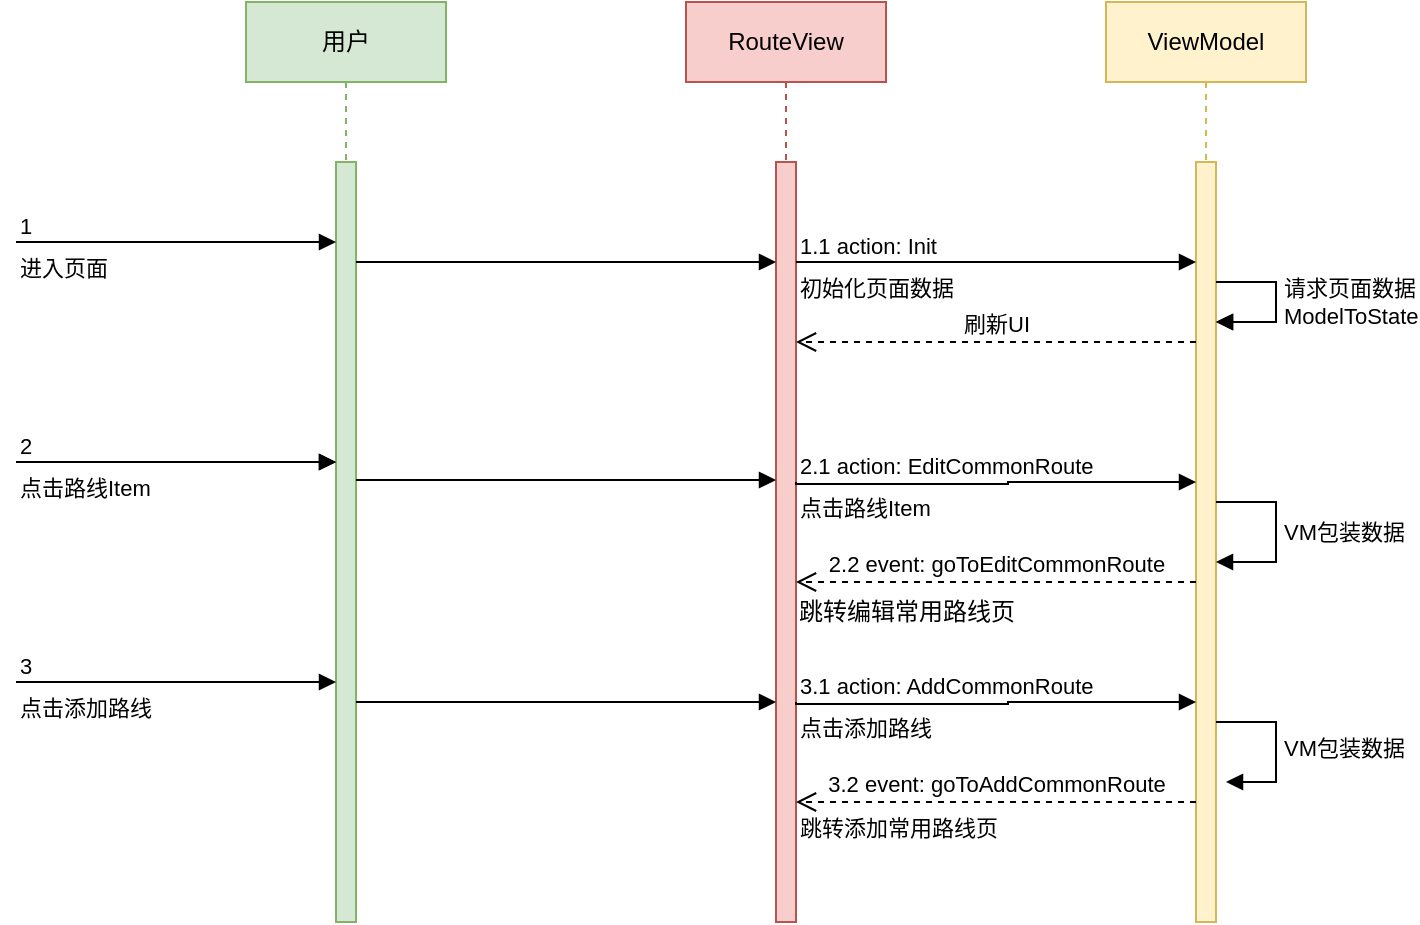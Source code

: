 <mxfile version="22.0.8" type="github">
  <diagram id="6I0OCvxSQrVGMHxT2VVA" name="常用路线管理页">
    <mxGraphModel dx="1894" dy="634" grid="1" gridSize="10" guides="1" tooltips="1" connect="1" arrows="1" fold="1" page="1" pageScale="1" pageWidth="850" pageHeight="1100" math="0" shadow="0">
      <root>
        <mxCell id="0" />
        <mxCell id="1" parent="0" />
        <mxCell id="fytZe2nUgxtboZ6Lmw9K-55" value="ViewModel" style="shape=umlLifeline;perimeter=lifelinePerimeter;whiteSpace=wrap;html=1;container=1;dropTarget=0;collapsible=0;recursiveResize=0;outlineConnect=0;portConstraint=eastwest;newEdgeStyle={&quot;curved&quot;:0,&quot;rounded&quot;:0};fillColor=#fff2cc;strokeColor=#d6b656;" vertex="1" parent="1">
          <mxGeometry x="545" y="310" width="100" height="300" as="geometry" />
        </mxCell>
        <mxCell id="fytZe2nUgxtboZ6Lmw9K-54" value="RouteView" style="shape=umlLifeline;perimeter=lifelinePerimeter;whiteSpace=wrap;html=1;container=1;dropTarget=0;collapsible=0;recursiveResize=0;outlineConnect=0;portConstraint=eastwest;newEdgeStyle={&quot;curved&quot;:0,&quot;rounded&quot;:0};fillColor=#f8cecc;strokeColor=#b85450;" vertex="1" parent="1">
          <mxGeometry x="335" y="310" width="100" height="300" as="geometry" />
        </mxCell>
        <mxCell id="fytZe2nUgxtboZ6Lmw9K-53" value="用户" style="shape=umlLifeline;perimeter=lifelinePerimeter;whiteSpace=wrap;html=1;container=1;dropTarget=0;collapsible=0;recursiveResize=0;outlineConnect=0;portConstraint=eastwest;newEdgeStyle={&quot;curved&quot;:0,&quot;rounded&quot;:0};fillColor=#d5e8d4;strokeColor=#82b366;" vertex="1" parent="1">
          <mxGeometry x="115" y="310" width="100" height="300" as="geometry" />
        </mxCell>
        <mxCell id="fytZe2nUgxtboZ6Lmw9K-4" value="" style="html=1;points=[[0,0,0,0,5],[0,1,0,0,-5],[1,0,0,0,5],[1,1,0,0,-5]];perimeter=orthogonalPerimeter;outlineConnect=0;targetShapes=umlLifeline;portConstraint=eastwest;newEdgeStyle={&quot;curved&quot;:0,&quot;rounded&quot;:0};fillColor=#d5e8d4;strokeColor=#82b366;" vertex="1" parent="1">
          <mxGeometry x="160" y="390" width="10" height="380" as="geometry" />
        </mxCell>
        <mxCell id="fytZe2nUgxtboZ6Lmw9K-7" value="进入页面" style="endArrow=block;endFill=1;html=1;edgeStyle=orthogonalEdgeStyle;align=left;verticalAlign=top;rounded=0;" edge="1" parent="1">
          <mxGeometry x="-1" relative="1" as="geometry">
            <mxPoint y="430" as="sourcePoint" />
            <mxPoint x="160" y="430" as="targetPoint" />
          </mxGeometry>
        </mxCell>
        <mxCell id="fytZe2nUgxtboZ6Lmw9K-8" value="1" style="edgeLabel;resizable=0;html=1;align=left;verticalAlign=bottom;" connectable="0" vertex="1" parent="fytZe2nUgxtboZ6Lmw9K-7">
          <mxGeometry x="-1" relative="1" as="geometry" />
        </mxCell>
        <mxCell id="fytZe2nUgxtboZ6Lmw9K-9" value="" style="html=1;points=[[0,0,0,0,5],[0,1,0,0,-5],[1,0,0,0,5],[1,1,0,0,-5]];perimeter=orthogonalPerimeter;outlineConnect=0;targetShapes=umlLifeline;portConstraint=eastwest;newEdgeStyle={&quot;curved&quot;:0,&quot;rounded&quot;:0};fillColor=#f8cecc;strokeColor=#b85450;" vertex="1" parent="1">
          <mxGeometry x="380" y="390" width="10" height="380" as="geometry" />
        </mxCell>
        <mxCell id="fytZe2nUgxtboZ6Lmw9K-10" value="" style="html=1;points=[[0,0,0,0,5],[0,1,0,0,-5],[1,0,0,0,5],[1,1,0,0,-5]];perimeter=orthogonalPerimeter;outlineConnect=0;targetShapes=umlLifeline;portConstraint=eastwest;newEdgeStyle={&quot;curved&quot;:0,&quot;rounded&quot;:0};fillColor=#fff2cc;strokeColor=#d6b656;" vertex="1" parent="1">
          <mxGeometry x="590" y="390" width="10" height="380" as="geometry" />
        </mxCell>
        <mxCell id="fytZe2nUgxtboZ6Lmw9K-11" value="初始化页面数据" style="endArrow=block;endFill=1;html=1;edgeStyle=orthogonalEdgeStyle;align=left;verticalAlign=top;rounded=0;" edge="1" parent="1" source="fytZe2nUgxtboZ6Lmw9K-9">
          <mxGeometry x="-1" relative="1" as="geometry">
            <mxPoint x="400" y="440" as="sourcePoint" />
            <mxPoint x="590" y="440" as="targetPoint" />
            <Array as="points">
              <mxPoint x="450" y="440" />
              <mxPoint x="450" y="440" />
            </Array>
          </mxGeometry>
        </mxCell>
        <mxCell id="fytZe2nUgxtboZ6Lmw9K-12" value="1.1 action: Init" style="edgeLabel;resizable=0;html=1;align=left;verticalAlign=bottom;" connectable="0" vertex="1" parent="fytZe2nUgxtboZ6Lmw9K-11">
          <mxGeometry x="-1" relative="1" as="geometry" />
        </mxCell>
        <mxCell id="fytZe2nUgxtboZ6Lmw9K-15" value="请求页面数据&lt;br&gt;ModelToState" style="html=1;align=left;spacingLeft=2;endArrow=block;rounded=0;edgeStyle=orthogonalEdgeStyle;curved=0;rounded=0;" edge="1" target="fytZe2nUgxtboZ6Lmw9K-10" parent="1">
          <mxGeometry relative="1" as="geometry">
            <mxPoint x="600" y="450" as="sourcePoint" />
            <Array as="points">
              <mxPoint x="630" y="450" />
              <mxPoint x="630" y="470" />
            </Array>
            <mxPoint x="605" y="480" as="targetPoint" />
          </mxGeometry>
        </mxCell>
        <mxCell id="fytZe2nUgxtboZ6Lmw9K-16" value="刷新UI" style="html=1;verticalAlign=bottom;endArrow=open;dashed=1;endSize=8;curved=0;rounded=0;exitX=0;exitY=0.263;exitDx=0;exitDy=0;exitPerimeter=0;" edge="1" parent="1">
          <mxGeometry relative="1" as="geometry">
            <mxPoint x="590" y="480.0" as="sourcePoint" />
            <mxPoint x="390" y="480.0" as="targetPoint" />
          </mxGeometry>
        </mxCell>
        <mxCell id="fytZe2nUgxtboZ6Lmw9K-19" value="点击路线Item" style="endArrow=block;endFill=1;html=1;edgeStyle=orthogonalEdgeStyle;align=left;verticalAlign=top;rounded=0;" edge="1" parent="1">
          <mxGeometry x="-1" relative="1" as="geometry">
            <mxPoint y="540" as="sourcePoint" />
            <mxPoint x="160" y="540" as="targetPoint" />
          </mxGeometry>
        </mxCell>
        <mxCell id="fytZe2nUgxtboZ6Lmw9K-20" value="2" style="edgeLabel;resizable=0;html=1;align=left;verticalAlign=bottom;" connectable="0" vertex="1" parent="fytZe2nUgxtboZ6Lmw9K-19">
          <mxGeometry x="-1" relative="1" as="geometry" />
        </mxCell>
        <mxCell id="fytZe2nUgxtboZ6Lmw9K-24" value="点击路线Item" style="endArrow=block;endFill=1;html=1;edgeStyle=orthogonalEdgeStyle;align=left;verticalAlign=top;rounded=0;" edge="1" parent="1">
          <mxGeometry x="-1" relative="1" as="geometry">
            <mxPoint y="540" as="sourcePoint" />
            <mxPoint x="160" y="540" as="targetPoint" />
            <Array as="points">
              <mxPoint x="150" y="540" />
              <mxPoint x="150" y="540" />
            </Array>
          </mxGeometry>
        </mxCell>
        <mxCell id="fytZe2nUgxtboZ6Lmw9K-25" value="2" style="edgeLabel;resizable=0;html=1;align=left;verticalAlign=bottom;" connectable="0" vertex="1" parent="fytZe2nUgxtboZ6Lmw9K-24">
          <mxGeometry x="-1" relative="1" as="geometry" />
        </mxCell>
        <mxCell id="fytZe2nUgxtboZ6Lmw9K-26" value="点击路线Item" style="endArrow=block;endFill=1;html=1;edgeStyle=orthogonalEdgeStyle;align=left;verticalAlign=top;rounded=0;" edge="1" parent="1">
          <mxGeometry x="-1" relative="1" as="geometry">
            <mxPoint x="390" y="550" as="sourcePoint" />
            <mxPoint x="590" y="550" as="targetPoint" />
            <Array as="points">
              <mxPoint x="390" y="551" />
              <mxPoint x="496" y="551" />
              <mxPoint x="496" y="550" />
            </Array>
          </mxGeometry>
        </mxCell>
        <mxCell id="fytZe2nUgxtboZ6Lmw9K-27" value="2.1 action: EditCommonRoute" style="edgeLabel;resizable=0;html=1;align=left;verticalAlign=bottom;" connectable="0" vertex="1" parent="fytZe2nUgxtboZ6Lmw9K-26">
          <mxGeometry x="-1" relative="1" as="geometry" />
        </mxCell>
        <mxCell id="fytZe2nUgxtboZ6Lmw9K-28" value="" style="endArrow=block;endFill=1;html=1;edgeStyle=orthogonalEdgeStyle;align=left;verticalAlign=top;rounded=0;" edge="1" parent="1" target="fytZe2nUgxtboZ6Lmw9K-9">
          <mxGeometry x="-1" relative="1" as="geometry">
            <mxPoint x="170" y="440" as="sourcePoint" />
            <mxPoint x="330" y="440" as="targetPoint" />
            <Array as="points">
              <mxPoint x="340" y="440" />
              <mxPoint x="340" y="440" />
            </Array>
          </mxGeometry>
        </mxCell>
        <mxCell id="fytZe2nUgxtboZ6Lmw9K-30" value="" style="endArrow=block;endFill=1;html=1;edgeStyle=orthogonalEdgeStyle;align=left;verticalAlign=top;rounded=0;" edge="1" parent="1">
          <mxGeometry x="-1" relative="1" as="geometry">
            <mxPoint x="170" y="549" as="sourcePoint" />
            <mxPoint x="380" y="549" as="targetPoint" />
            <Array as="points">
              <mxPoint x="340" y="549" />
              <mxPoint x="340" y="549" />
            </Array>
          </mxGeometry>
        </mxCell>
        <mxCell id="fytZe2nUgxtboZ6Lmw9K-32" value="请求页面数据&lt;br&gt;ModelToState" style="html=1;align=left;spacingLeft=2;endArrow=block;rounded=0;edgeStyle=orthogonalEdgeStyle;curved=0;rounded=0;" edge="1" parent="1" target="fytZe2nUgxtboZ6Lmw9K-10">
          <mxGeometry relative="1" as="geometry">
            <mxPoint x="600" y="450" as="sourcePoint" />
            <Array as="points">
              <mxPoint x="630" y="450" />
              <mxPoint x="630" y="470" />
            </Array>
            <mxPoint x="600" y="470" as="targetPoint" />
          </mxGeometry>
        </mxCell>
        <mxCell id="fytZe2nUgxtboZ6Lmw9K-36" value="VM包装数据" style="html=1;align=left;spacingLeft=2;endArrow=block;rounded=0;edgeStyle=orthogonalEdgeStyle;curved=0;rounded=0;" edge="1" target="fytZe2nUgxtboZ6Lmw9K-10" parent="1">
          <mxGeometry relative="1" as="geometry">
            <mxPoint x="600" y="560" as="sourcePoint" />
            <Array as="points">
              <mxPoint x="630" y="560" />
              <mxPoint x="630" y="590" />
            </Array>
            <mxPoint x="605" y="590.016" as="targetPoint" />
          </mxGeometry>
        </mxCell>
        <mxCell id="fytZe2nUgxtboZ6Lmw9K-37" value="2.2 event: goToEditCommonRoute" style="html=1;verticalAlign=bottom;endArrow=open;dashed=1;endSize=8;curved=0;rounded=0;exitX=0;exitY=0.263;exitDx=0;exitDy=0;exitPerimeter=0;" edge="1" parent="1">
          <mxGeometry relative="1" as="geometry">
            <mxPoint x="590" y="600" as="sourcePoint" />
            <mxPoint x="390" y="600" as="targetPoint" />
          </mxGeometry>
        </mxCell>
        <mxCell id="fytZe2nUgxtboZ6Lmw9K-38" value="跳转编辑常用路线页" style="text;html=1;align=center;verticalAlign=middle;resizable=0;points=[];autosize=1;strokeColor=none;fillColor=none;" vertex="1" parent="1">
          <mxGeometry x="380" y="600" width="130" height="30" as="geometry" />
        </mxCell>
        <mxCell id="fytZe2nUgxtboZ6Lmw9K-39" value="点击添加路线" style="endArrow=block;endFill=1;html=1;edgeStyle=orthogonalEdgeStyle;align=left;verticalAlign=top;rounded=0;" edge="1" parent="1">
          <mxGeometry x="-1" relative="1" as="geometry">
            <mxPoint y="650" as="sourcePoint" />
            <mxPoint x="160" y="650" as="targetPoint" />
            <Array as="points">
              <mxPoint x="150" y="650" />
              <mxPoint x="150" y="650" />
            </Array>
          </mxGeometry>
        </mxCell>
        <mxCell id="fytZe2nUgxtboZ6Lmw9K-40" value="3" style="edgeLabel;resizable=0;html=1;align=left;verticalAlign=bottom;" connectable="0" vertex="1" parent="fytZe2nUgxtboZ6Lmw9K-39">
          <mxGeometry x="-1" relative="1" as="geometry" />
        </mxCell>
        <mxCell id="fytZe2nUgxtboZ6Lmw9K-41" value="" style="endArrow=block;endFill=1;html=1;edgeStyle=orthogonalEdgeStyle;align=left;verticalAlign=top;rounded=0;" edge="1" parent="1">
          <mxGeometry x="-1" relative="1" as="geometry">
            <mxPoint x="170" y="660" as="sourcePoint" />
            <mxPoint x="380" y="660" as="targetPoint" />
            <Array as="points">
              <mxPoint x="340" y="660" />
              <mxPoint x="340" y="660" />
            </Array>
          </mxGeometry>
        </mxCell>
        <mxCell id="fytZe2nUgxtboZ6Lmw9K-42" value="点击添加路线" style="endArrow=block;endFill=1;html=1;edgeStyle=orthogonalEdgeStyle;align=left;verticalAlign=top;rounded=0;" edge="1" parent="1">
          <mxGeometry x="-1" relative="1" as="geometry">
            <mxPoint x="390" y="660" as="sourcePoint" />
            <mxPoint x="590" y="660" as="targetPoint" />
            <Array as="points">
              <mxPoint x="390" y="661" />
              <mxPoint x="496" y="661" />
              <mxPoint x="496" y="660" />
            </Array>
          </mxGeometry>
        </mxCell>
        <mxCell id="fytZe2nUgxtboZ6Lmw9K-43" value="3.1 action: AddCommonRoute" style="edgeLabel;resizable=0;html=1;align=left;verticalAlign=bottom;" connectable="0" vertex="1" parent="fytZe2nUgxtboZ6Lmw9K-42">
          <mxGeometry x="-1" relative="1" as="geometry" />
        </mxCell>
        <mxCell id="fytZe2nUgxtboZ6Lmw9K-48" value="VM包装数据" style="html=1;align=left;spacingLeft=2;endArrow=block;rounded=0;edgeStyle=orthogonalEdgeStyle;curved=0;rounded=0;" edge="1" parent="1">
          <mxGeometry relative="1" as="geometry">
            <mxPoint x="600" y="670" as="sourcePoint" />
            <Array as="points">
              <mxPoint x="630" y="700" />
            </Array>
            <mxPoint x="605" y="700" as="targetPoint" />
          </mxGeometry>
        </mxCell>
        <mxCell id="fytZe2nUgxtboZ6Lmw9K-49" value="3.2 event: goToAddCommonRoute" style="html=1;verticalAlign=bottom;endArrow=open;dashed=1;endSize=8;curved=0;rounded=0;exitX=0;exitY=0.263;exitDx=0;exitDy=0;exitPerimeter=0;" edge="1" parent="1">
          <mxGeometry relative="1" as="geometry">
            <mxPoint x="590" y="710" as="sourcePoint" />
            <mxPoint x="390" y="710" as="targetPoint" />
          </mxGeometry>
        </mxCell>
        <mxCell id="fytZe2nUgxtboZ6Lmw9K-50" value="跳转添加常用路线页" style="edgeLabel;html=1;align=center;verticalAlign=middle;resizable=0;points=[];" vertex="1" connectable="0" parent="fytZe2nUgxtboZ6Lmw9K-49">
          <mxGeometry x="0.696" relative="1" as="geometry">
            <mxPoint x="20" y="13" as="offset" />
          </mxGeometry>
        </mxCell>
      </root>
    </mxGraphModel>
  </diagram>
</mxfile>
